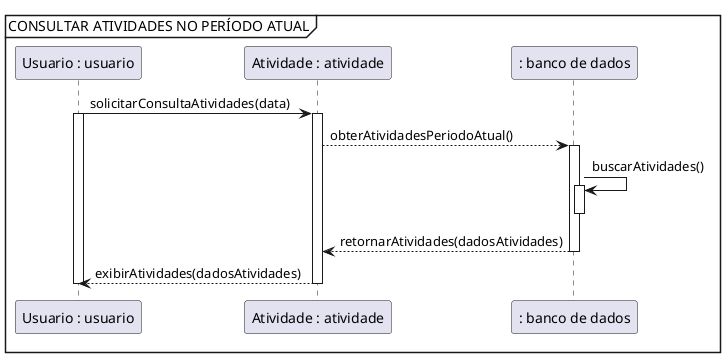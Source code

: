 @startuml
mainframe CONSULTAR ATIVIDADES NO PERÍODO ATUAL


"Usuario : usuario" as usuario -> "Atividade : atividade" as atividade : solicitarConsultaAtividades(data)
activate usuario
activate atividade

atividade --> ": banco de dados" as bd : obterAtividadesPeriodoAtual()
activate bd

bd -> bd : buscarAtividades()
activate bd

deactivate bd
bd --> atividade : retornarAtividades(dadosAtividades)
deactivate bd


atividade --> usuario : exibirAtividades(dadosAtividades)
deactivate atividade
deactivate usuario
@enduml